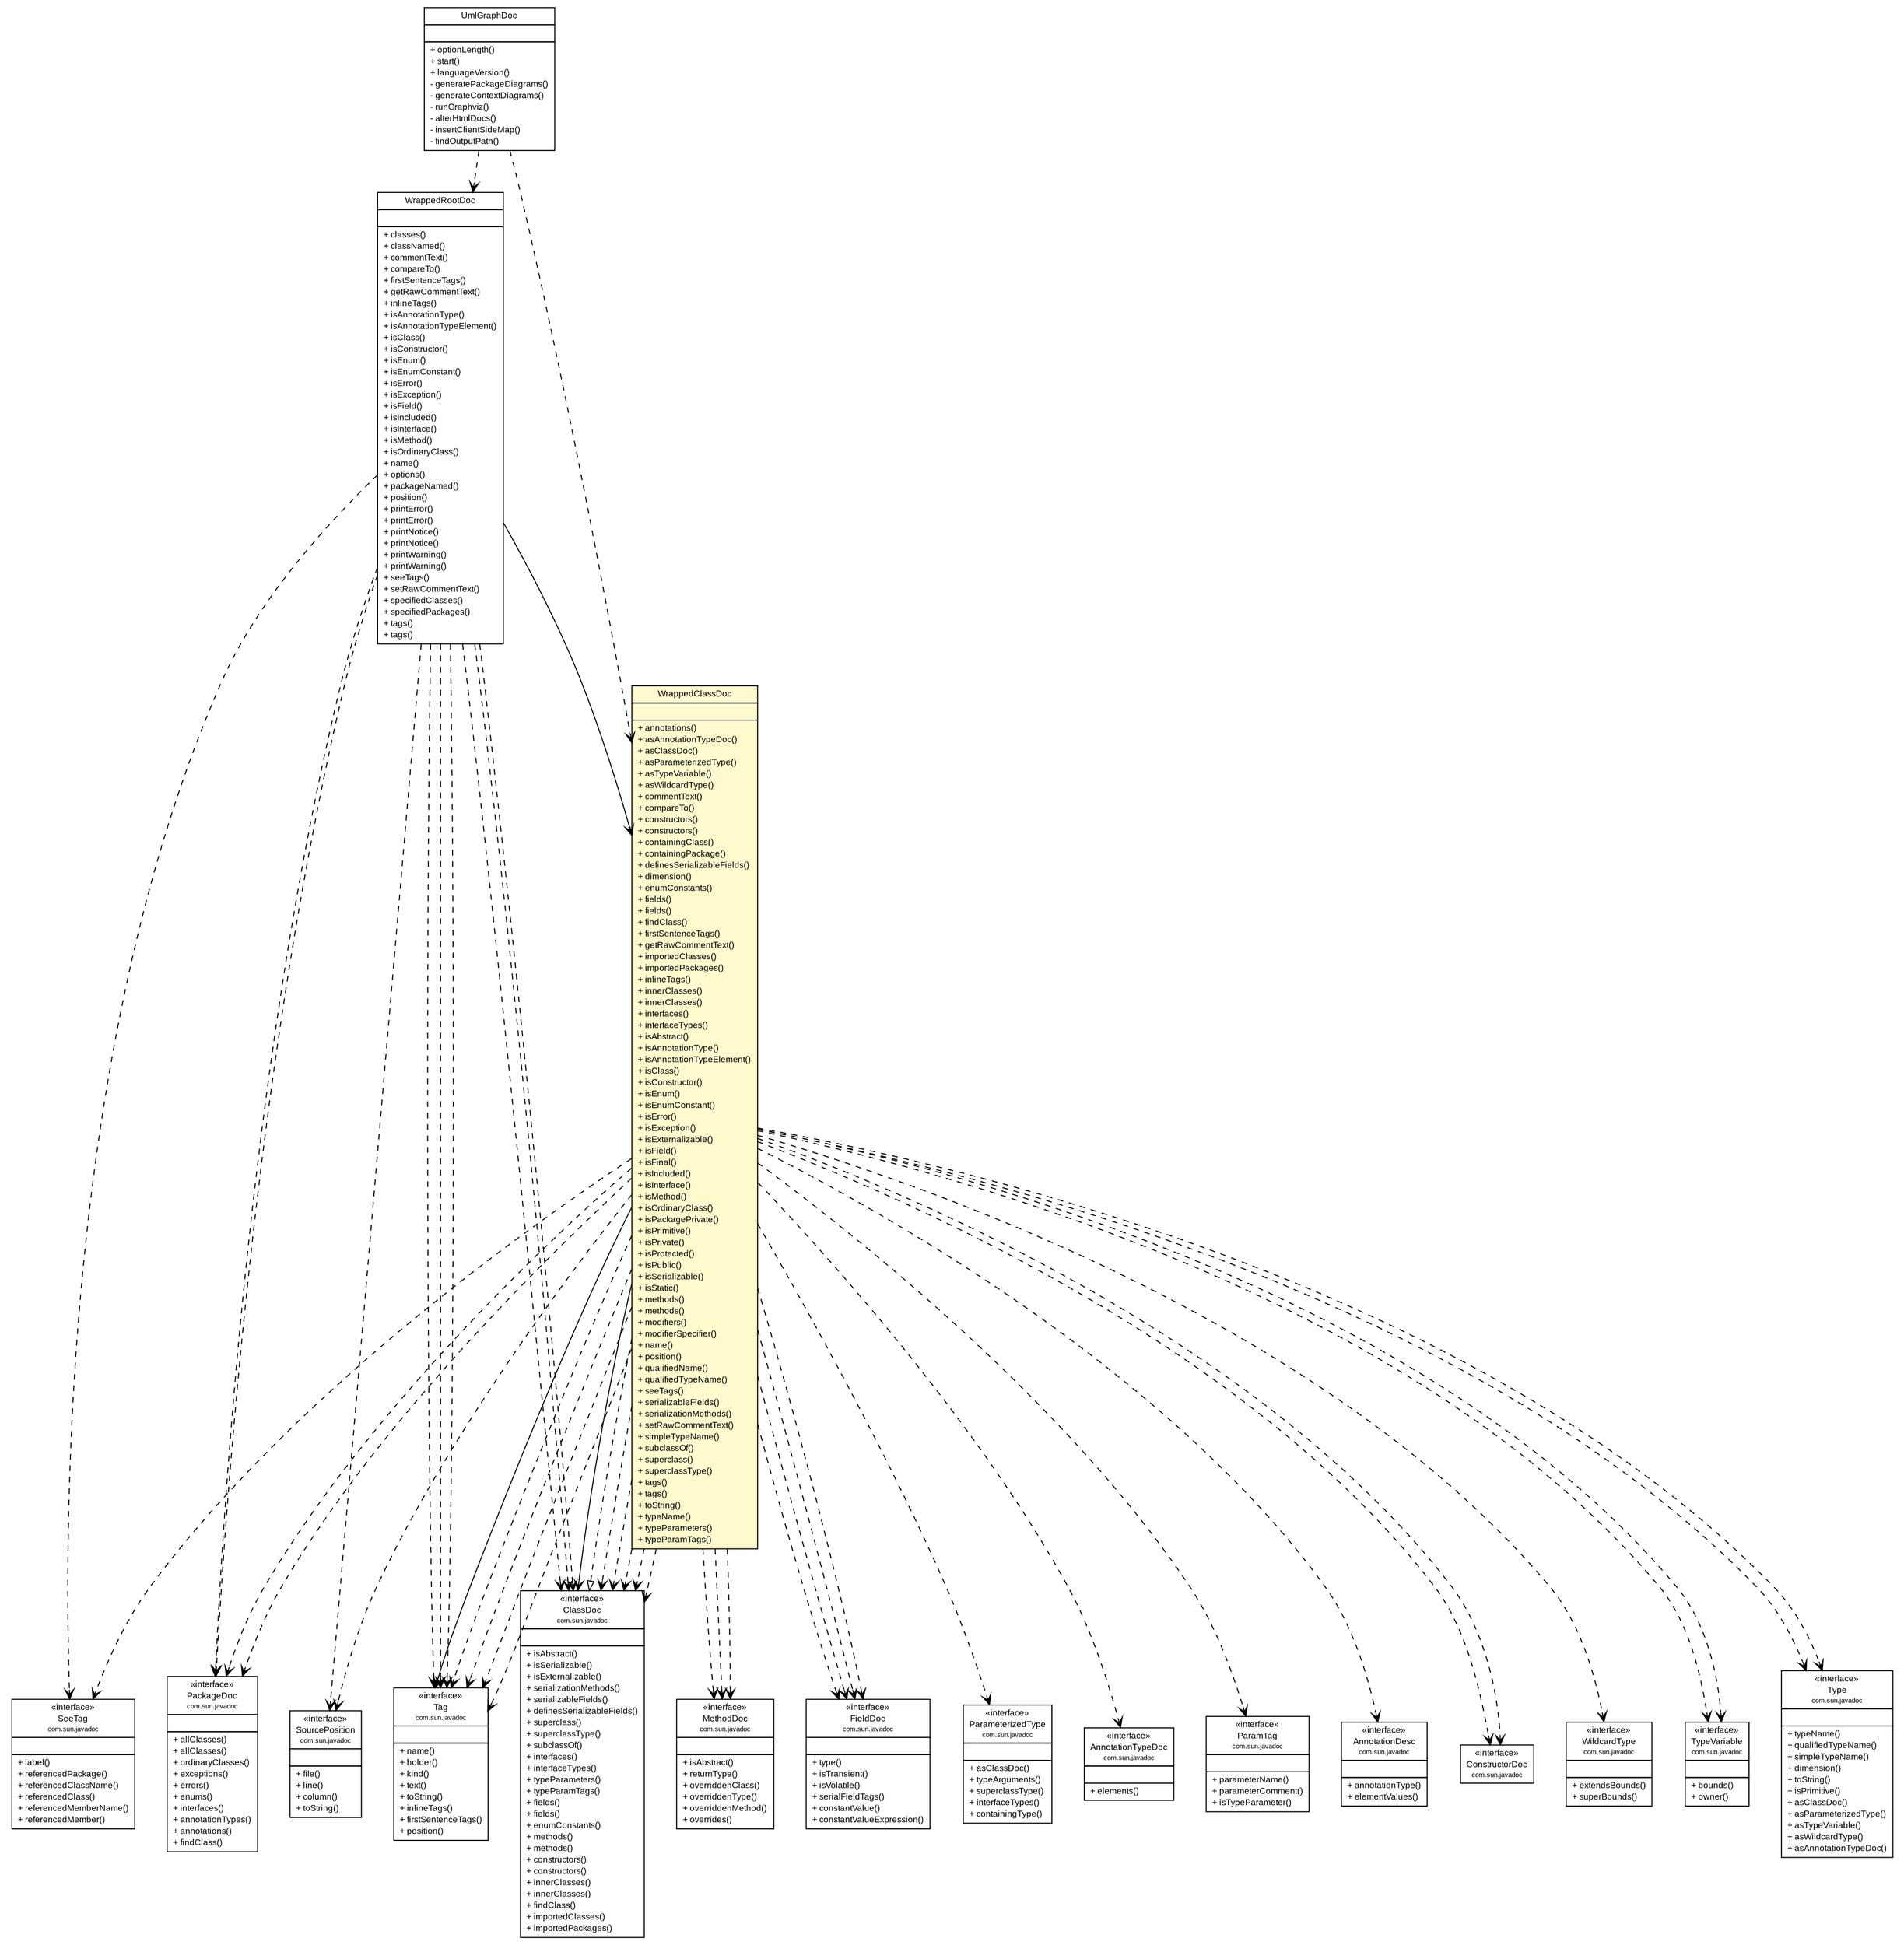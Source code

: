 #!/usr/local/bin/dot
#
# Class diagram 
# Generated by UMLGraph version 5.4 (http://www.umlgraph.org/)
#

digraph G {
	edge [fontname="arial",fontsize=10,labelfontname="arial",labelfontsize=10];
	node [fontname="arial",fontsize=10,shape=plaintext];
	nodesep=0.25;
	ranksep=0.5;
	// org.umlgraph.doclet.UmlGraphDoc
	c968 [label=<<table title="org.umlgraph.doclet.UmlGraphDoc" border="0" cellborder="1" cellspacing="0" cellpadding="2" port="p" href="./UmlGraphDoc.html">
		<tr><td><table border="0" cellspacing="0" cellpadding="1">
<tr><td align="center" balign="center"> UmlGraphDoc </td></tr>
		</table></td></tr>
		<tr><td><table border="0" cellspacing="0" cellpadding="1">
<tr><td align="left" balign="left">  </td></tr>
		</table></td></tr>
		<tr><td><table border="0" cellspacing="0" cellpadding="1">
<tr><td align="left" balign="left"> + optionLength() </td></tr>
<tr><td align="left" balign="left"> + start() </td></tr>
<tr><td align="left" balign="left"> + languageVersion() </td></tr>
<tr><td align="left" balign="left"> - generatePackageDiagrams() </td></tr>
<tr><td align="left" balign="left"> - generateContextDiagrams() </td></tr>
<tr><td align="left" balign="left"> - runGraphviz() </td></tr>
<tr><td align="left" balign="left"> - alterHtmlDocs() </td></tr>
<tr><td align="left" balign="left"> - insertClientSideMap() </td></tr>
<tr><td align="left" balign="left"> - findOutputPath() </td></tr>
		</table></td></tr>
		</table>>, URL="./UmlGraphDoc.html", fontname="arial", fontcolor="black", fontsize=9.0];
	// org.umlgraph.doclet.WrappedRootDoc
	c975 [label=<<table title="org.umlgraph.doclet.WrappedRootDoc" border="0" cellborder="1" cellspacing="0" cellpadding="2" port="p" href="./WrappedRootDoc.html">
		<tr><td><table border="0" cellspacing="0" cellpadding="1">
<tr><td align="center" balign="center"> WrappedRootDoc </td></tr>
		</table></td></tr>
		<tr><td><table border="0" cellspacing="0" cellpadding="1">
<tr><td align="left" balign="left">  </td></tr>
		</table></td></tr>
		<tr><td><table border="0" cellspacing="0" cellpadding="1">
<tr><td align="left" balign="left"> + classes() </td></tr>
<tr><td align="left" balign="left"> + classNamed() </td></tr>
<tr><td align="left" balign="left"> + commentText() </td></tr>
<tr><td align="left" balign="left"> + compareTo() </td></tr>
<tr><td align="left" balign="left"> + firstSentenceTags() </td></tr>
<tr><td align="left" balign="left"> + getRawCommentText() </td></tr>
<tr><td align="left" balign="left"> + inlineTags() </td></tr>
<tr><td align="left" balign="left"> + isAnnotationType() </td></tr>
<tr><td align="left" balign="left"> + isAnnotationTypeElement() </td></tr>
<tr><td align="left" balign="left"> + isClass() </td></tr>
<tr><td align="left" balign="left"> + isConstructor() </td></tr>
<tr><td align="left" balign="left"> + isEnum() </td></tr>
<tr><td align="left" balign="left"> + isEnumConstant() </td></tr>
<tr><td align="left" balign="left"> + isError() </td></tr>
<tr><td align="left" balign="left"> + isException() </td></tr>
<tr><td align="left" balign="left"> + isField() </td></tr>
<tr><td align="left" balign="left"> + isIncluded() </td></tr>
<tr><td align="left" balign="left"> + isInterface() </td></tr>
<tr><td align="left" balign="left"> + isMethod() </td></tr>
<tr><td align="left" balign="left"> + isOrdinaryClass() </td></tr>
<tr><td align="left" balign="left"> + name() </td></tr>
<tr><td align="left" balign="left"> + options() </td></tr>
<tr><td align="left" balign="left"> + packageNamed() </td></tr>
<tr><td align="left" balign="left"> + position() </td></tr>
<tr><td align="left" balign="left"> + printError() </td></tr>
<tr><td align="left" balign="left"> + printError() </td></tr>
<tr><td align="left" balign="left"> + printNotice() </td></tr>
<tr><td align="left" balign="left"> + printNotice() </td></tr>
<tr><td align="left" balign="left"> + printWarning() </td></tr>
<tr><td align="left" balign="left"> + printWarning() </td></tr>
<tr><td align="left" balign="left"> + seeTags() </td></tr>
<tr><td align="left" balign="left"> + setRawCommentText() </td></tr>
<tr><td align="left" balign="left"> + specifiedClasses() </td></tr>
<tr><td align="left" balign="left"> + specifiedPackages() </td></tr>
<tr><td align="left" balign="left"> + tags() </td></tr>
<tr><td align="left" balign="left"> + tags() </td></tr>
		</table></td></tr>
		</table>>, URL="./WrappedRootDoc.html", fontname="arial", fontcolor="black", fontsize=9.0];
	// org.umlgraph.doclet.WrappedClassDoc
	c976 [label=<<table title="org.umlgraph.doclet.WrappedClassDoc" border="0" cellborder="1" cellspacing="0" cellpadding="2" port="p" bgcolor="lemonChiffon" href="./WrappedClassDoc.html">
		<tr><td><table border="0" cellspacing="0" cellpadding="1">
<tr><td align="center" balign="center"> WrappedClassDoc </td></tr>
		</table></td></tr>
		<tr><td><table border="0" cellspacing="0" cellpadding="1">
<tr><td align="left" balign="left">  </td></tr>
		</table></td></tr>
		<tr><td><table border="0" cellspacing="0" cellpadding="1">
<tr><td align="left" balign="left"> + annotations() </td></tr>
<tr><td align="left" balign="left"> + asAnnotationTypeDoc() </td></tr>
<tr><td align="left" balign="left"> + asClassDoc() </td></tr>
<tr><td align="left" balign="left"> + asParameterizedType() </td></tr>
<tr><td align="left" balign="left"> + asTypeVariable() </td></tr>
<tr><td align="left" balign="left"> + asWildcardType() </td></tr>
<tr><td align="left" balign="left"> + commentText() </td></tr>
<tr><td align="left" balign="left"> + compareTo() </td></tr>
<tr><td align="left" balign="left"> + constructors() </td></tr>
<tr><td align="left" balign="left"> + constructors() </td></tr>
<tr><td align="left" balign="left"> + containingClass() </td></tr>
<tr><td align="left" balign="left"> + containingPackage() </td></tr>
<tr><td align="left" balign="left"> + definesSerializableFields() </td></tr>
<tr><td align="left" balign="left"> + dimension() </td></tr>
<tr><td align="left" balign="left"> + enumConstants() </td></tr>
<tr><td align="left" balign="left"> + fields() </td></tr>
<tr><td align="left" balign="left"> + fields() </td></tr>
<tr><td align="left" balign="left"> + findClass() </td></tr>
<tr><td align="left" balign="left"> + firstSentenceTags() </td></tr>
<tr><td align="left" balign="left"> + getRawCommentText() </td></tr>
<tr><td align="left" balign="left"> + importedClasses() </td></tr>
<tr><td align="left" balign="left"> + importedPackages() </td></tr>
<tr><td align="left" balign="left"> + inlineTags() </td></tr>
<tr><td align="left" balign="left"> + innerClasses() </td></tr>
<tr><td align="left" balign="left"> + innerClasses() </td></tr>
<tr><td align="left" balign="left"> + interfaces() </td></tr>
<tr><td align="left" balign="left"> + interfaceTypes() </td></tr>
<tr><td align="left" balign="left"> + isAbstract() </td></tr>
<tr><td align="left" balign="left"> + isAnnotationType() </td></tr>
<tr><td align="left" balign="left"> + isAnnotationTypeElement() </td></tr>
<tr><td align="left" balign="left"> + isClass() </td></tr>
<tr><td align="left" balign="left"> + isConstructor() </td></tr>
<tr><td align="left" balign="left"> + isEnum() </td></tr>
<tr><td align="left" balign="left"> + isEnumConstant() </td></tr>
<tr><td align="left" balign="left"> + isError() </td></tr>
<tr><td align="left" balign="left"> + isException() </td></tr>
<tr><td align="left" balign="left"> + isExternalizable() </td></tr>
<tr><td align="left" balign="left"> + isField() </td></tr>
<tr><td align="left" balign="left"> + isFinal() </td></tr>
<tr><td align="left" balign="left"> + isIncluded() </td></tr>
<tr><td align="left" balign="left"> + isInterface() </td></tr>
<tr><td align="left" balign="left"> + isMethod() </td></tr>
<tr><td align="left" balign="left"> + isOrdinaryClass() </td></tr>
<tr><td align="left" balign="left"> + isPackagePrivate() </td></tr>
<tr><td align="left" balign="left"> + isPrimitive() </td></tr>
<tr><td align="left" balign="left"> + isPrivate() </td></tr>
<tr><td align="left" balign="left"> + isProtected() </td></tr>
<tr><td align="left" balign="left"> + isPublic() </td></tr>
<tr><td align="left" balign="left"> + isSerializable() </td></tr>
<tr><td align="left" balign="left"> + isStatic() </td></tr>
<tr><td align="left" balign="left"> + methods() </td></tr>
<tr><td align="left" balign="left"> + methods() </td></tr>
<tr><td align="left" balign="left"> + modifiers() </td></tr>
<tr><td align="left" balign="left"> + modifierSpecifier() </td></tr>
<tr><td align="left" balign="left"> + name() </td></tr>
<tr><td align="left" balign="left"> + position() </td></tr>
<tr><td align="left" balign="left"> + qualifiedName() </td></tr>
<tr><td align="left" balign="left"> + qualifiedTypeName() </td></tr>
<tr><td align="left" balign="left"> + seeTags() </td></tr>
<tr><td align="left" balign="left"> + serializableFields() </td></tr>
<tr><td align="left" balign="left"> + serializationMethods() </td></tr>
<tr><td align="left" balign="left"> + setRawCommentText() </td></tr>
<tr><td align="left" balign="left"> + simpleTypeName() </td></tr>
<tr><td align="left" balign="left"> + subclassOf() </td></tr>
<tr><td align="left" balign="left"> + superclass() </td></tr>
<tr><td align="left" balign="left"> + superclassType() </td></tr>
<tr><td align="left" balign="left"> + tags() </td></tr>
<tr><td align="left" balign="left"> + tags() </td></tr>
<tr><td align="left" balign="left"> + toString() </td></tr>
<tr><td align="left" balign="left"> + typeName() </td></tr>
<tr><td align="left" balign="left"> + typeParameters() </td></tr>
<tr><td align="left" balign="left"> + typeParamTags() </td></tr>
		</table></td></tr>
		</table>>, URL="./WrappedClassDoc.html", fontname="arial", fontcolor="black", fontsize=9.0];
	// org.umlgraph.doclet.UmlGraphDoc DEPEND org.umlgraph.doclet.WrappedClassDoc
	c968:p -> c976:p [taillabel="", label="", headlabel="", fontname="arial", fontcolor="black", fontsize=10.0, color="black", arrowhead=open, style=dashed];
	// org.umlgraph.doclet.UmlGraphDoc DEPEND org.umlgraph.doclet.WrappedRootDoc
	c968:p -> c975:p [taillabel="", label="", headlabel="", fontname="arial", fontcolor="black", fontsize=10.0, color="black", arrowhead=open, style=dashed];
	//org.umlgraph.doclet.WrappedClassDoc implements com.sun.javadoc.ClassDoc
	c998:p -> c976:p [dir=back,arrowtail=empty,style=dashed];
	// org.umlgraph.doclet.WrappedRootDoc NAVASSOC org.umlgraph.doclet.WrappedClassDoc
	c975:p -> c976:p [taillabel="", label="", headlabel="*", fontname="arial", fontcolor="black", fontsize=10.0, color="black", arrowhead=open];
	// org.umlgraph.doclet.WrappedClassDoc NAVASSOC com.sun.javadoc.ClassDoc
	c976:p -> c998:p [taillabel="", label="", headlabel="", fontname="arial", fontcolor="black", fontsize=10.0, color="black", arrowhead=open];
	// org.umlgraph.doclet.WrappedClassDoc NAVASSOC com.sun.javadoc.Tag
	c976:p -> c999:p [taillabel="", label="", headlabel="*", fontname="arial", fontcolor="black", fontsize=10.0, color="black", arrowhead=open];
	// org.umlgraph.doclet.WrappedRootDoc DEPEND com.sun.javadoc.Tag
	c975:p -> c999:p [taillabel="", label="", headlabel="", fontname="arial", fontcolor="black", fontsize=10.0, color="black", arrowhead=open, style=dashed];
	// org.umlgraph.doclet.WrappedRootDoc DEPEND com.sun.javadoc.ClassDoc
	c975:p -> c998:p [taillabel="", label="", headlabel="", fontname="arial", fontcolor="black", fontsize=10.0, color="black", arrowhead=open, style=dashed];
	// org.umlgraph.doclet.WrappedRootDoc DEPEND com.sun.javadoc.SeeTag
	c975:p -> c1000:p [taillabel="", label="", headlabel="", fontname="arial", fontcolor="black", fontsize=10.0, color="black", arrowhead=open, style=dashed];
	// org.umlgraph.doclet.WrappedRootDoc DEPEND com.sun.javadoc.Tag
	c975:p -> c999:p [taillabel="", label="", headlabel="", fontname="arial", fontcolor="black", fontsize=10.0, color="black", arrowhead=open, style=dashed];
	// org.umlgraph.doclet.WrappedRootDoc DEPEND com.sun.javadoc.Tag
	c975:p -> c999:p [taillabel="", label="", headlabel="", fontname="arial", fontcolor="black", fontsize=10.0, color="black", arrowhead=open, style=dashed];
	// org.umlgraph.doclet.WrappedRootDoc DEPEND com.sun.javadoc.PackageDoc
	c975:p -> c1001:p [taillabel="", label="", headlabel="", fontname="arial", fontcolor="black", fontsize=10.0, color="black", arrowhead=open, style=dashed];
	// org.umlgraph.doclet.WrappedRootDoc DEPEND com.sun.javadoc.ClassDoc
	c975:p -> c998:p [taillabel="", label="", headlabel="", fontname="arial", fontcolor="black", fontsize=10.0, color="black", arrowhead=open, style=dashed];
	// org.umlgraph.doclet.WrappedRootDoc DEPEND com.sun.javadoc.PackageDoc
	c975:p -> c1001:p [taillabel="", label="", headlabel="", fontname="arial", fontcolor="black", fontsize=10.0, color="black", arrowhead=open, style=dashed];
	// org.umlgraph.doclet.WrappedRootDoc DEPEND com.sun.javadoc.ClassDoc
	c975:p -> c998:p [taillabel="", label="", headlabel="", fontname="arial", fontcolor="black", fontsize=10.0, color="black", arrowhead=open, style=dashed];
	// org.umlgraph.doclet.WrappedRootDoc DEPEND com.sun.javadoc.Tag
	c975:p -> c999:p [taillabel="", label="", headlabel="", fontname="arial", fontcolor="black", fontsize=10.0, color="black", arrowhead=open, style=dashed];
	// org.umlgraph.doclet.WrappedRootDoc DEPEND com.sun.javadoc.SourcePosition
	c975:p -> c1002:p [taillabel="", label="", headlabel="", fontname="arial", fontcolor="black", fontsize=10.0, color="black", arrowhead=open, style=dashed];
	// org.umlgraph.doclet.WrappedClassDoc DEPEND com.sun.javadoc.AnnotationDesc
	c976:p -> c1003:p [taillabel="", label="", headlabel="", fontname="arial", fontcolor="black", fontsize=10.0, color="black", arrowhead=open, style=dashed];
	// org.umlgraph.doclet.WrappedClassDoc DEPEND com.sun.javadoc.ConstructorDoc
	c976:p -> c1004:p [taillabel="", label="", headlabel="", fontname="arial", fontcolor="black", fontsize=10.0, color="black", arrowhead=open, style=dashed];
	// org.umlgraph.doclet.WrappedClassDoc DEPEND com.sun.javadoc.WildcardType
	c976:p -> c1005:p [taillabel="", label="", headlabel="", fontname="arial", fontcolor="black", fontsize=10.0, color="black", arrowhead=open, style=dashed];
	// org.umlgraph.doclet.WrappedClassDoc DEPEND com.sun.javadoc.Tag
	c976:p -> c999:p [taillabel="", label="", headlabel="", fontname="arial", fontcolor="black", fontsize=10.0, color="black", arrowhead=open, style=dashed];
	// org.umlgraph.doclet.WrappedClassDoc DEPEND com.sun.javadoc.ClassDoc
	c976:p -> c998:p [taillabel="", label="", headlabel="", fontname="arial", fontcolor="black", fontsize=10.0, color="black", arrowhead=open, style=dashed];
	// org.umlgraph.doclet.WrappedClassDoc DEPEND com.sun.javadoc.TypeVariable
	c976:p -> c1006:p [taillabel="", label="", headlabel="", fontname="arial", fontcolor="black", fontsize=10.0, color="black", arrowhead=open, style=dashed];
	// org.umlgraph.doclet.WrappedClassDoc DEPEND com.sun.javadoc.Type
	c976:p -> c1007:p [taillabel="", label="", headlabel="", fontname="arial", fontcolor="black", fontsize=10.0, color="black", arrowhead=open, style=dashed];
	// org.umlgraph.doclet.WrappedClassDoc DEPEND com.sun.javadoc.PackageDoc
	c976:p -> c1001:p [taillabel="", label="", headlabel="", fontname="arial", fontcolor="black", fontsize=10.0, color="black", arrowhead=open, style=dashed];
	// org.umlgraph.doclet.WrappedClassDoc DEPEND com.sun.javadoc.ClassDoc
	c976:p -> c998:p [taillabel="", label="", headlabel="", fontname="arial", fontcolor="black", fontsize=10.0, color="black", arrowhead=open, style=dashed];
	// org.umlgraph.doclet.WrappedClassDoc DEPEND com.sun.javadoc.MethodDoc
	c976:p -> c1008:p [taillabel="", label="", headlabel="", fontname="arial", fontcolor="black", fontsize=10.0, color="black", arrowhead=open, style=dashed];
	// org.umlgraph.doclet.WrappedClassDoc DEPEND com.sun.javadoc.Tag
	c976:p -> c999:p [taillabel="", label="", headlabel="", fontname="arial", fontcolor="black", fontsize=10.0, color="black", arrowhead=open, style=dashed];
	// org.umlgraph.doclet.WrappedClassDoc DEPEND com.sun.javadoc.FieldDoc
	c976:p -> c1009:p [taillabel="", label="", headlabel="", fontname="arial", fontcolor="black", fontsize=10.0, color="black", arrowhead=open, style=dashed];
	// org.umlgraph.doclet.WrappedClassDoc DEPEND com.sun.javadoc.ConstructorDoc
	c976:p -> c1004:p [taillabel="", label="", headlabel="", fontname="arial", fontcolor="black", fontsize=10.0, color="black", arrowhead=open, style=dashed];
	// org.umlgraph.doclet.WrappedClassDoc DEPEND com.sun.javadoc.ParameterizedType
	c976:p -> c1010:p [taillabel="", label="", headlabel="", fontname="arial", fontcolor="black", fontsize=10.0, color="black", arrowhead=open, style=dashed];
	// org.umlgraph.doclet.WrappedClassDoc DEPEND com.sun.javadoc.Type
	c976:p -> c1007:p [taillabel="", label="", headlabel="", fontname="arial", fontcolor="black", fontsize=10.0, color="black", arrowhead=open, style=dashed];
	// org.umlgraph.doclet.WrappedClassDoc DEPEND com.sun.javadoc.FieldDoc
	c976:p -> c1009:p [taillabel="", label="", headlabel="", fontname="arial", fontcolor="black", fontsize=10.0, color="black", arrowhead=open, style=dashed];
	// org.umlgraph.doclet.WrappedClassDoc DEPEND com.sun.javadoc.ClassDoc
	c976:p -> c998:p [taillabel="", label="", headlabel="", fontname="arial", fontcolor="black", fontsize=10.0, color="black", arrowhead=open, style=dashed];
	// org.umlgraph.doclet.WrappedClassDoc DEPEND com.sun.javadoc.FieldDoc
	c976:p -> c1009:p [taillabel="", label="", headlabel="", fontname="arial", fontcolor="black", fontsize=10.0, color="black", arrowhead=open, style=dashed];
	// org.umlgraph.doclet.WrappedClassDoc DEPEND com.sun.javadoc.ClassDoc
	c976:p -> c998:p [taillabel="", label="", headlabel="", fontname="arial", fontcolor="black", fontsize=10.0, color="black", arrowhead=open, style=dashed];
	// org.umlgraph.doclet.WrappedClassDoc DEPEND com.sun.javadoc.MethodDoc
	c976:p -> c1008:p [taillabel="", label="", headlabel="", fontname="arial", fontcolor="black", fontsize=10.0, color="black", arrowhead=open, style=dashed];
	// org.umlgraph.doclet.WrappedClassDoc DEPEND com.sun.javadoc.FieldDoc
	c976:p -> c1009:p [taillabel="", label="", headlabel="", fontname="arial", fontcolor="black", fontsize=10.0, color="black", arrowhead=open, style=dashed];
	// org.umlgraph.doclet.WrappedClassDoc DEPEND com.sun.javadoc.Tag
	c976:p -> c999:p [taillabel="", label="", headlabel="", fontname="arial", fontcolor="black", fontsize=10.0, color="black", arrowhead=open, style=dashed];
	// org.umlgraph.doclet.WrappedClassDoc DEPEND com.sun.javadoc.AnnotationTypeDoc
	c976:p -> c1011:p [taillabel="", label="", headlabel="", fontname="arial", fontcolor="black", fontsize=10.0, color="black", arrowhead=open, style=dashed];
	// org.umlgraph.doclet.WrappedClassDoc DEPEND com.sun.javadoc.ClassDoc
	c976:p -> c998:p [taillabel="", label="", headlabel="", fontname="arial", fontcolor="black", fontsize=10.0, color="black", arrowhead=open, style=dashed];
	// org.umlgraph.doclet.WrappedClassDoc DEPEND com.sun.javadoc.TypeVariable
	c976:p -> c1006:p [taillabel="", label="", headlabel="", fontname="arial", fontcolor="black", fontsize=10.0, color="black", arrowhead=open, style=dashed];
	// org.umlgraph.doclet.WrappedClassDoc DEPEND com.sun.javadoc.Tag
	c976:p -> c999:p [taillabel="", label="", headlabel="", fontname="arial", fontcolor="black", fontsize=10.0, color="black", arrowhead=open, style=dashed];
	// org.umlgraph.doclet.WrappedClassDoc DEPEND com.sun.javadoc.SourcePosition
	c976:p -> c1002:p [taillabel="", label="", headlabel="", fontname="arial", fontcolor="black", fontsize=10.0, color="black", arrowhead=open, style=dashed];
	// org.umlgraph.doclet.WrappedClassDoc DEPEND com.sun.javadoc.ParamTag
	c976:p -> c1012:p [taillabel="", label="", headlabel="", fontname="arial", fontcolor="black", fontsize=10.0, color="black", arrowhead=open, style=dashed];
	// org.umlgraph.doclet.WrappedClassDoc DEPEND com.sun.javadoc.PackageDoc
	c976:p -> c1001:p [taillabel="", label="", headlabel="", fontname="arial", fontcolor="black", fontsize=10.0, color="black", arrowhead=open, style=dashed];
	// org.umlgraph.doclet.WrappedClassDoc DEPEND com.sun.javadoc.MethodDoc
	c976:p -> c1008:p [taillabel="", label="", headlabel="", fontname="arial", fontcolor="black", fontsize=10.0, color="black", arrowhead=open, style=dashed];
	// org.umlgraph.doclet.WrappedClassDoc DEPEND com.sun.javadoc.SeeTag
	c976:p -> c1000:p [taillabel="", label="", headlabel="", fontname="arial", fontcolor="black", fontsize=10.0, color="black", arrowhead=open, style=dashed];
	// com.sun.javadoc.WildcardType
	c1005 [label=<<table title="com.sun.javadoc.WildcardType" border="0" cellborder="1" cellspacing="0" cellpadding="2" port="p" href="http://java.sun.com/j2se/1.5.0/docs/guide/javadoc/doclet/spec/com/sun/javadoc/WildcardType.html">
		<tr><td><table border="0" cellspacing="0" cellpadding="1">
<tr><td align="center" balign="center"> &#171;interface&#187; </td></tr>
<tr><td align="center" balign="center"> WildcardType </td></tr>
<tr><td align="center" balign="center"><font point-size="7.0"> com.sun.javadoc </font></td></tr>
		</table></td></tr>
		<tr><td><table border="0" cellspacing="0" cellpadding="1">
<tr><td align="left" balign="left">  </td></tr>
		</table></td></tr>
		<tr><td><table border="0" cellspacing="0" cellpadding="1">
<tr><td align="left" balign="left"> + extendsBounds() </td></tr>
<tr><td align="left" balign="left"> + superBounds() </td></tr>
		</table></td></tr>
		</table>>, URL="http://java.sun.com/j2se/1.5.0/docs/guide/javadoc/doclet/spec/com/sun/javadoc/WildcardType.html", fontname="arial", fontcolor="black", fontsize=9.0];
	// com.sun.javadoc.Type
	c1007 [label=<<table title="com.sun.javadoc.Type" border="0" cellborder="1" cellspacing="0" cellpadding="2" port="p" href="http://java.sun.com/j2se/1.5.0/docs/guide/javadoc/doclet/spec/com/sun/javadoc/Type.html">
		<tr><td><table border="0" cellspacing="0" cellpadding="1">
<tr><td align="center" balign="center"> &#171;interface&#187; </td></tr>
<tr><td align="center" balign="center"> Type </td></tr>
<tr><td align="center" balign="center"><font point-size="7.0"> com.sun.javadoc </font></td></tr>
		</table></td></tr>
		<tr><td><table border="0" cellspacing="0" cellpadding="1">
<tr><td align="left" balign="left">  </td></tr>
		</table></td></tr>
		<tr><td><table border="0" cellspacing="0" cellpadding="1">
<tr><td align="left" balign="left"> + typeName() </td></tr>
<tr><td align="left" balign="left"> + qualifiedTypeName() </td></tr>
<tr><td align="left" balign="left"> + simpleTypeName() </td></tr>
<tr><td align="left" balign="left"> + dimension() </td></tr>
<tr><td align="left" balign="left"> + toString() </td></tr>
<tr><td align="left" balign="left"> + isPrimitive() </td></tr>
<tr><td align="left" balign="left"> + asClassDoc() </td></tr>
<tr><td align="left" balign="left"> + asParameterizedType() </td></tr>
<tr><td align="left" balign="left"> + asTypeVariable() </td></tr>
<tr><td align="left" balign="left"> + asWildcardType() </td></tr>
<tr><td align="left" balign="left"> + asAnnotationTypeDoc() </td></tr>
		</table></td></tr>
		</table>>, URL="http://java.sun.com/j2se/1.5.0/docs/guide/javadoc/doclet/spec/com/sun/javadoc/Type.html", fontname="arial", fontcolor="black", fontsize=9.0];
	// com.sun.javadoc.SeeTag
	c1000 [label=<<table title="com.sun.javadoc.SeeTag" border="0" cellborder="1" cellspacing="0" cellpadding="2" port="p" href="http://java.sun.com/j2se/1.5.0/docs/guide/javadoc/doclet/spec/com/sun/javadoc/SeeTag.html">
		<tr><td><table border="0" cellspacing="0" cellpadding="1">
<tr><td align="center" balign="center"> &#171;interface&#187; </td></tr>
<tr><td align="center" balign="center"> SeeTag </td></tr>
<tr><td align="center" balign="center"><font point-size="7.0"> com.sun.javadoc </font></td></tr>
		</table></td></tr>
		<tr><td><table border="0" cellspacing="0" cellpadding="1">
<tr><td align="left" balign="left">  </td></tr>
		</table></td></tr>
		<tr><td><table border="0" cellspacing="0" cellpadding="1">
<tr><td align="left" balign="left"> + label() </td></tr>
<tr><td align="left" balign="left"> + referencedPackage() </td></tr>
<tr><td align="left" balign="left"> + referencedClassName() </td></tr>
<tr><td align="left" balign="left"> + referencedClass() </td></tr>
<tr><td align="left" balign="left"> + referencedMemberName() </td></tr>
<tr><td align="left" balign="left"> + referencedMember() </td></tr>
		</table></td></tr>
		</table>>, URL="http://java.sun.com/j2se/1.5.0/docs/guide/javadoc/doclet/spec/com/sun/javadoc/SeeTag.html", fontname="arial", fontcolor="black", fontsize=9.0];
	// com.sun.javadoc.SourcePosition
	c1002 [label=<<table title="com.sun.javadoc.SourcePosition" border="0" cellborder="1" cellspacing="0" cellpadding="2" port="p" href="http://java.sun.com/j2se/1.5.0/docs/guide/javadoc/doclet/spec/com/sun/javadoc/SourcePosition.html">
		<tr><td><table border="0" cellspacing="0" cellpadding="1">
<tr><td align="center" balign="center"> &#171;interface&#187; </td></tr>
<tr><td align="center" balign="center"> SourcePosition </td></tr>
<tr><td align="center" balign="center"><font point-size="7.0"> com.sun.javadoc </font></td></tr>
		</table></td></tr>
		<tr><td><table border="0" cellspacing="0" cellpadding="1">
<tr><td align="left" balign="left">  </td></tr>
		</table></td></tr>
		<tr><td><table border="0" cellspacing="0" cellpadding="1">
<tr><td align="left" balign="left"> + file() </td></tr>
<tr><td align="left" balign="left"> + line() </td></tr>
<tr><td align="left" balign="left"> + column() </td></tr>
<tr><td align="left" balign="left"> + toString() </td></tr>
		</table></td></tr>
		</table>>, URL="http://java.sun.com/j2se/1.5.0/docs/guide/javadoc/doclet/spec/com/sun/javadoc/SourcePosition.html", fontname="arial", fontcolor="black", fontsize=9.0];
	// com.sun.javadoc.TypeVariable
	c1006 [label=<<table title="com.sun.javadoc.TypeVariable" border="0" cellborder="1" cellspacing="0" cellpadding="2" port="p" href="http://java.sun.com/j2se/1.5.0/docs/guide/javadoc/doclet/spec/com/sun/javadoc/TypeVariable.html">
		<tr><td><table border="0" cellspacing="0" cellpadding="1">
<tr><td align="center" balign="center"> &#171;interface&#187; </td></tr>
<tr><td align="center" balign="center"> TypeVariable </td></tr>
<tr><td align="center" balign="center"><font point-size="7.0"> com.sun.javadoc </font></td></tr>
		</table></td></tr>
		<tr><td><table border="0" cellspacing="0" cellpadding="1">
<tr><td align="left" balign="left">  </td></tr>
		</table></td></tr>
		<tr><td><table border="0" cellspacing="0" cellpadding="1">
<tr><td align="left" balign="left"> + bounds() </td></tr>
<tr><td align="left" balign="left"> + owner() </td></tr>
		</table></td></tr>
		</table>>, URL="http://java.sun.com/j2se/1.5.0/docs/guide/javadoc/doclet/spec/com/sun/javadoc/TypeVariable.html", fontname="arial", fontcolor="black", fontsize=9.0];
	// com.sun.javadoc.ParamTag
	c1012 [label=<<table title="com.sun.javadoc.ParamTag" border="0" cellborder="1" cellspacing="0" cellpadding="2" port="p" href="http://java.sun.com/j2se/1.5.0/docs/guide/javadoc/doclet/spec/com/sun/javadoc/ParamTag.html">
		<tr><td><table border="0" cellspacing="0" cellpadding="1">
<tr><td align="center" balign="center"> &#171;interface&#187; </td></tr>
<tr><td align="center" balign="center"> ParamTag </td></tr>
<tr><td align="center" balign="center"><font point-size="7.0"> com.sun.javadoc </font></td></tr>
		</table></td></tr>
		<tr><td><table border="0" cellspacing="0" cellpadding="1">
<tr><td align="left" balign="left">  </td></tr>
		</table></td></tr>
		<tr><td><table border="0" cellspacing="0" cellpadding="1">
<tr><td align="left" balign="left"> + parameterName() </td></tr>
<tr><td align="left" balign="left"> + parameterComment() </td></tr>
<tr><td align="left" balign="left"> + isTypeParameter() </td></tr>
		</table></td></tr>
		</table>>, URL="http://java.sun.com/j2se/1.5.0/docs/guide/javadoc/doclet/spec/com/sun/javadoc/ParamTag.html", fontname="arial", fontcolor="black", fontsize=9.0];
	// com.sun.javadoc.Tag
	c999 [label=<<table title="com.sun.javadoc.Tag" border="0" cellborder="1" cellspacing="0" cellpadding="2" port="p" href="http://java.sun.com/j2se/1.5.0/docs/guide/javadoc/doclet/spec/com/sun/javadoc/Tag.html">
		<tr><td><table border="0" cellspacing="0" cellpadding="1">
<tr><td align="center" balign="center"> &#171;interface&#187; </td></tr>
<tr><td align="center" balign="center"> Tag </td></tr>
<tr><td align="center" balign="center"><font point-size="7.0"> com.sun.javadoc </font></td></tr>
		</table></td></tr>
		<tr><td><table border="0" cellspacing="0" cellpadding="1">
<tr><td align="left" balign="left">  </td></tr>
		</table></td></tr>
		<tr><td><table border="0" cellspacing="0" cellpadding="1">
<tr><td align="left" balign="left"> + name() </td></tr>
<tr><td align="left" balign="left"> + holder() </td></tr>
<tr><td align="left" balign="left"> + kind() </td></tr>
<tr><td align="left" balign="left"> + text() </td></tr>
<tr><td align="left" balign="left"> + toString() </td></tr>
<tr><td align="left" balign="left"> + inlineTags() </td></tr>
<tr><td align="left" balign="left"> + firstSentenceTags() </td></tr>
<tr><td align="left" balign="left"> + position() </td></tr>
		</table></td></tr>
		</table>>, URL="http://java.sun.com/j2se/1.5.0/docs/guide/javadoc/doclet/spec/com/sun/javadoc/Tag.html", fontname="arial", fontcolor="black", fontsize=9.0];
	// com.sun.javadoc.AnnotationTypeDoc
	c1011 [label=<<table title="com.sun.javadoc.AnnotationTypeDoc" border="0" cellborder="1" cellspacing="0" cellpadding="2" port="p" href="http://java.sun.com/j2se/1.5.0/docs/guide/javadoc/doclet/spec/com/sun/javadoc/AnnotationTypeDoc.html">
		<tr><td><table border="0" cellspacing="0" cellpadding="1">
<tr><td align="center" balign="center"> &#171;interface&#187; </td></tr>
<tr><td align="center" balign="center"> AnnotationTypeDoc </td></tr>
<tr><td align="center" balign="center"><font point-size="7.0"> com.sun.javadoc </font></td></tr>
		</table></td></tr>
		<tr><td><table border="0" cellspacing="0" cellpadding="1">
<tr><td align="left" balign="left">  </td></tr>
		</table></td></tr>
		<tr><td><table border="0" cellspacing="0" cellpadding="1">
<tr><td align="left" balign="left"> + elements() </td></tr>
		</table></td></tr>
		</table>>, URL="http://java.sun.com/j2se/1.5.0/docs/guide/javadoc/doclet/spec/com/sun/javadoc/AnnotationTypeDoc.html", fontname="arial", fontcolor="black", fontsize=9.0];
	// com.sun.javadoc.ClassDoc
	c998 [label=<<table title="com.sun.javadoc.ClassDoc" border="0" cellborder="1" cellspacing="0" cellpadding="2" port="p" href="http://java.sun.com/j2se/1.5.0/docs/guide/javadoc/doclet/spec/com/sun/javadoc/ClassDoc.html">
		<tr><td><table border="0" cellspacing="0" cellpadding="1">
<tr><td align="center" balign="center"> &#171;interface&#187; </td></tr>
<tr><td align="center" balign="center"> ClassDoc </td></tr>
<tr><td align="center" balign="center"><font point-size="7.0"> com.sun.javadoc </font></td></tr>
		</table></td></tr>
		<tr><td><table border="0" cellspacing="0" cellpadding="1">
<tr><td align="left" balign="left">  </td></tr>
		</table></td></tr>
		<tr><td><table border="0" cellspacing="0" cellpadding="1">
<tr><td align="left" balign="left"> + isAbstract() </td></tr>
<tr><td align="left" balign="left"> + isSerializable() </td></tr>
<tr><td align="left" balign="left"> + isExternalizable() </td></tr>
<tr><td align="left" balign="left"> + serializationMethods() </td></tr>
<tr><td align="left" balign="left"> + serializableFields() </td></tr>
<tr><td align="left" balign="left"> + definesSerializableFields() </td></tr>
<tr><td align="left" balign="left"> + superclass() </td></tr>
<tr><td align="left" balign="left"> + superclassType() </td></tr>
<tr><td align="left" balign="left"> + subclassOf() </td></tr>
<tr><td align="left" balign="left"> + interfaces() </td></tr>
<tr><td align="left" balign="left"> + interfaceTypes() </td></tr>
<tr><td align="left" balign="left"> + typeParameters() </td></tr>
<tr><td align="left" balign="left"> + typeParamTags() </td></tr>
<tr><td align="left" balign="left"> + fields() </td></tr>
<tr><td align="left" balign="left"> + fields() </td></tr>
<tr><td align="left" balign="left"> + enumConstants() </td></tr>
<tr><td align="left" balign="left"> + methods() </td></tr>
<tr><td align="left" balign="left"> + methods() </td></tr>
<tr><td align="left" balign="left"> + constructors() </td></tr>
<tr><td align="left" balign="left"> + constructors() </td></tr>
<tr><td align="left" balign="left"> + innerClasses() </td></tr>
<tr><td align="left" balign="left"> + innerClasses() </td></tr>
<tr><td align="left" balign="left"> + findClass() </td></tr>
<tr><td align="left" balign="left"> + importedClasses() </td></tr>
<tr><td align="left" balign="left"> + importedPackages() </td></tr>
		</table></td></tr>
		</table>>, URL="http://java.sun.com/j2se/1.5.0/docs/guide/javadoc/doclet/spec/com/sun/javadoc/ClassDoc.html", fontname="arial", fontcolor="black", fontsize=9.0];
	// com.sun.javadoc.MethodDoc
	c1008 [label=<<table title="com.sun.javadoc.MethodDoc" border="0" cellborder="1" cellspacing="0" cellpadding="2" port="p" href="http://java.sun.com/j2se/1.5.0/docs/guide/javadoc/doclet/spec/com/sun/javadoc/MethodDoc.html">
		<tr><td><table border="0" cellspacing="0" cellpadding="1">
<tr><td align="center" balign="center"> &#171;interface&#187; </td></tr>
<tr><td align="center" balign="center"> MethodDoc </td></tr>
<tr><td align="center" balign="center"><font point-size="7.0"> com.sun.javadoc </font></td></tr>
		</table></td></tr>
		<tr><td><table border="0" cellspacing="0" cellpadding="1">
<tr><td align="left" balign="left">  </td></tr>
		</table></td></tr>
		<tr><td><table border="0" cellspacing="0" cellpadding="1">
<tr><td align="left" balign="left"> + isAbstract() </td></tr>
<tr><td align="left" balign="left"> + returnType() </td></tr>
<tr><td align="left" balign="left"> + overriddenClass() </td></tr>
<tr><td align="left" balign="left"> + overriddenType() </td></tr>
<tr><td align="left" balign="left"> + overriddenMethod() </td></tr>
<tr><td align="left" balign="left"> + overrides() </td></tr>
		</table></td></tr>
		</table>>, URL="http://java.sun.com/j2se/1.5.0/docs/guide/javadoc/doclet/spec/com/sun/javadoc/MethodDoc.html", fontname="arial", fontcolor="black", fontsize=9.0];
	// com.sun.javadoc.ParameterizedType
	c1010 [label=<<table title="com.sun.javadoc.ParameterizedType" border="0" cellborder="1" cellspacing="0" cellpadding="2" port="p" href="http://java.sun.com/j2se/1.5.0/docs/guide/javadoc/doclet/spec/com/sun/javadoc/ParameterizedType.html">
		<tr><td><table border="0" cellspacing="0" cellpadding="1">
<tr><td align="center" balign="center"> &#171;interface&#187; </td></tr>
<tr><td align="center" balign="center"> ParameterizedType </td></tr>
<tr><td align="center" balign="center"><font point-size="7.0"> com.sun.javadoc </font></td></tr>
		</table></td></tr>
		<tr><td><table border="0" cellspacing="0" cellpadding="1">
<tr><td align="left" balign="left">  </td></tr>
		</table></td></tr>
		<tr><td><table border="0" cellspacing="0" cellpadding="1">
<tr><td align="left" balign="left"> + asClassDoc() </td></tr>
<tr><td align="left" balign="left"> + typeArguments() </td></tr>
<tr><td align="left" balign="left"> + superclassType() </td></tr>
<tr><td align="left" balign="left"> + interfaceTypes() </td></tr>
<tr><td align="left" balign="left"> + containingType() </td></tr>
		</table></td></tr>
		</table>>, URL="http://java.sun.com/j2se/1.5.0/docs/guide/javadoc/doclet/spec/com/sun/javadoc/ParameterizedType.html", fontname="arial", fontcolor="black", fontsize=9.0];
	// com.sun.javadoc.PackageDoc
	c1001 [label=<<table title="com.sun.javadoc.PackageDoc" border="0" cellborder="1" cellspacing="0" cellpadding="2" port="p" href="http://java.sun.com/j2se/1.5.0/docs/guide/javadoc/doclet/spec/com/sun/javadoc/PackageDoc.html">
		<tr><td><table border="0" cellspacing="0" cellpadding="1">
<tr><td align="center" balign="center"> &#171;interface&#187; </td></tr>
<tr><td align="center" balign="center"> PackageDoc </td></tr>
<tr><td align="center" balign="center"><font point-size="7.0"> com.sun.javadoc </font></td></tr>
		</table></td></tr>
		<tr><td><table border="0" cellspacing="0" cellpadding="1">
<tr><td align="left" balign="left">  </td></tr>
		</table></td></tr>
		<tr><td><table border="0" cellspacing="0" cellpadding="1">
<tr><td align="left" balign="left"> + allClasses() </td></tr>
<tr><td align="left" balign="left"> + allClasses() </td></tr>
<tr><td align="left" balign="left"> + ordinaryClasses() </td></tr>
<tr><td align="left" balign="left"> + exceptions() </td></tr>
<tr><td align="left" balign="left"> + errors() </td></tr>
<tr><td align="left" balign="left"> + enums() </td></tr>
<tr><td align="left" balign="left"> + interfaces() </td></tr>
<tr><td align="left" balign="left"> + annotationTypes() </td></tr>
<tr><td align="left" balign="left"> + annotations() </td></tr>
<tr><td align="left" balign="left"> + findClass() </td></tr>
		</table></td></tr>
		</table>>, URL="http://java.sun.com/j2se/1.5.0/docs/guide/javadoc/doclet/spec/com/sun/javadoc/PackageDoc.html", fontname="arial", fontcolor="black", fontsize=9.0];
	// com.sun.javadoc.ConstructorDoc
	c1004 [label=<<table title="com.sun.javadoc.ConstructorDoc" border="0" cellborder="1" cellspacing="0" cellpadding="2" port="p" href="http://java.sun.com/j2se/1.5.0/docs/guide/javadoc/doclet/spec/com/sun/javadoc/ConstructorDoc.html">
		<tr><td><table border="0" cellspacing="0" cellpadding="1">
<tr><td align="center" balign="center"> &#171;interface&#187; </td></tr>
<tr><td align="center" balign="center"> ConstructorDoc </td></tr>
<tr><td align="center" balign="center"><font point-size="7.0"> com.sun.javadoc </font></td></tr>
		</table></td></tr>
		</table>>, URL="http://java.sun.com/j2se/1.5.0/docs/guide/javadoc/doclet/spec/com/sun/javadoc/ConstructorDoc.html", fontname="arial", fontcolor="black", fontsize=9.0];
	// com.sun.javadoc.AnnotationDesc
	c1003 [label=<<table title="com.sun.javadoc.AnnotationDesc" border="0" cellborder="1" cellspacing="0" cellpadding="2" port="p" href="http://java.sun.com/j2se/1.5.0/docs/guide/javadoc/doclet/spec/com/sun/javadoc/AnnotationDesc.html">
		<tr><td><table border="0" cellspacing="0" cellpadding="1">
<tr><td align="center" balign="center"> &#171;interface&#187; </td></tr>
<tr><td align="center" balign="center"> AnnotationDesc </td></tr>
<tr><td align="center" balign="center"><font point-size="7.0"> com.sun.javadoc </font></td></tr>
		</table></td></tr>
		<tr><td><table border="0" cellspacing="0" cellpadding="1">
<tr><td align="left" balign="left">  </td></tr>
		</table></td></tr>
		<tr><td><table border="0" cellspacing="0" cellpadding="1">
<tr><td align="left" balign="left"> + annotationType() </td></tr>
<tr><td align="left" balign="left"> + elementValues() </td></tr>
		</table></td></tr>
		</table>>, URL="http://java.sun.com/j2se/1.5.0/docs/guide/javadoc/doclet/spec/com/sun/javadoc/AnnotationDesc.html", fontname="arial", fontcolor="black", fontsize=9.0];
	// com.sun.javadoc.FieldDoc
	c1009 [label=<<table title="com.sun.javadoc.FieldDoc" border="0" cellborder="1" cellspacing="0" cellpadding="2" port="p" href="http://java.sun.com/j2se/1.5.0/docs/guide/javadoc/doclet/spec/com/sun/javadoc/FieldDoc.html">
		<tr><td><table border="0" cellspacing="0" cellpadding="1">
<tr><td align="center" balign="center"> &#171;interface&#187; </td></tr>
<tr><td align="center" balign="center"> FieldDoc </td></tr>
<tr><td align="center" balign="center"><font point-size="7.0"> com.sun.javadoc </font></td></tr>
		</table></td></tr>
		<tr><td><table border="0" cellspacing="0" cellpadding="1">
<tr><td align="left" balign="left">  </td></tr>
		</table></td></tr>
		<tr><td><table border="0" cellspacing="0" cellpadding="1">
<tr><td align="left" balign="left"> + type() </td></tr>
<tr><td align="left" balign="left"> + isTransient() </td></tr>
<tr><td align="left" balign="left"> + isVolatile() </td></tr>
<tr><td align="left" balign="left"> + serialFieldTags() </td></tr>
<tr><td align="left" balign="left"> + constantValue() </td></tr>
<tr><td align="left" balign="left"> + constantValueExpression() </td></tr>
		</table></td></tr>
		</table>>, URL="http://java.sun.com/j2se/1.5.0/docs/guide/javadoc/doclet/spec/com/sun/javadoc/FieldDoc.html", fontname="arial", fontcolor="black", fontsize=9.0];
}


